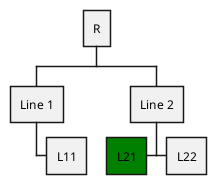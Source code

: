 {
  "sha1": "ka4cms3v7gpmojjibfxm245schygbo1",
  "insertion": {
    "when": "2025-09-25T19:50:52.725Z",
    "user": "plantuml@gmail.com"
  }
}
@startwbs
* R
** Line 1
*** L11
** Line 2
***[#green]< L21
*** L22
@endwbs
